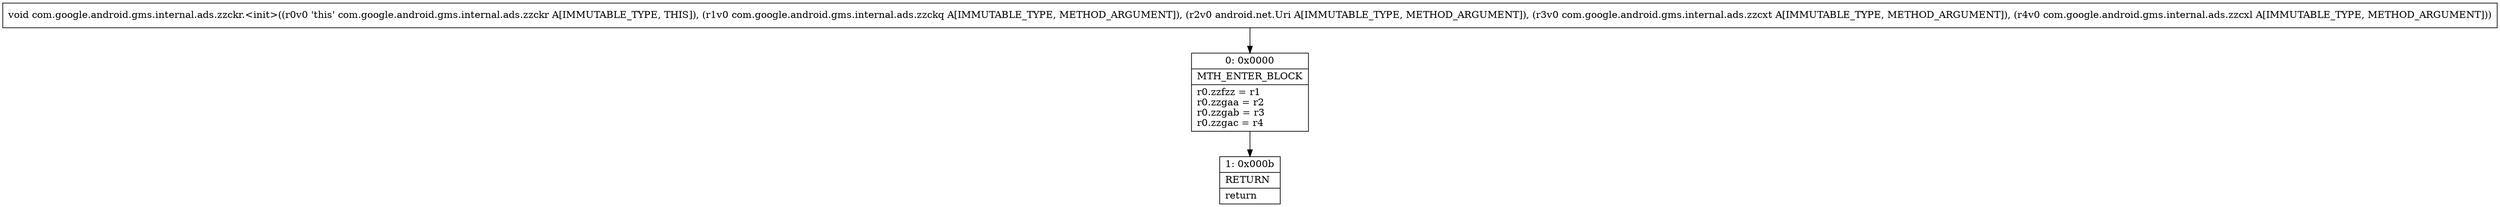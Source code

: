 digraph "CFG forcom.google.android.gms.internal.ads.zzckr.\<init\>(Lcom\/google\/android\/gms\/internal\/ads\/zzckq;Landroid\/net\/Uri;Lcom\/google\/android\/gms\/internal\/ads\/zzcxt;Lcom\/google\/android\/gms\/internal\/ads\/zzcxl;)V" {
Node_0 [shape=record,label="{0\:\ 0x0000|MTH_ENTER_BLOCK\l|r0.zzfzz = r1\lr0.zzgaa = r2\lr0.zzgab = r3\lr0.zzgac = r4\l}"];
Node_1 [shape=record,label="{1\:\ 0x000b|RETURN\l|return\l}"];
MethodNode[shape=record,label="{void com.google.android.gms.internal.ads.zzckr.\<init\>((r0v0 'this' com.google.android.gms.internal.ads.zzckr A[IMMUTABLE_TYPE, THIS]), (r1v0 com.google.android.gms.internal.ads.zzckq A[IMMUTABLE_TYPE, METHOD_ARGUMENT]), (r2v0 android.net.Uri A[IMMUTABLE_TYPE, METHOD_ARGUMENT]), (r3v0 com.google.android.gms.internal.ads.zzcxt A[IMMUTABLE_TYPE, METHOD_ARGUMENT]), (r4v0 com.google.android.gms.internal.ads.zzcxl A[IMMUTABLE_TYPE, METHOD_ARGUMENT])) }"];
MethodNode -> Node_0;
Node_0 -> Node_1;
}

